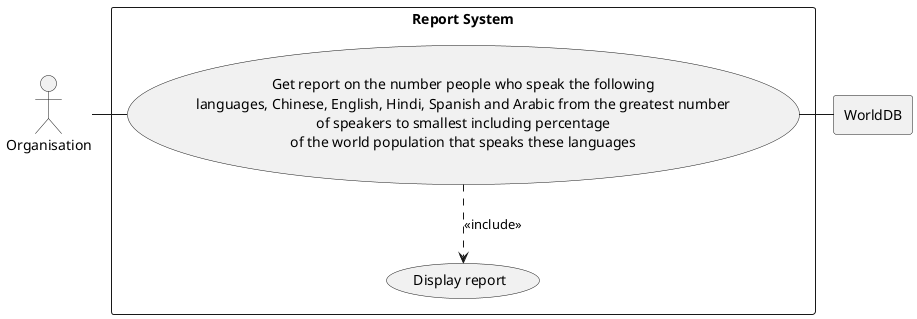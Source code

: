 @startuml

actor Org as "Organisation"

rectangle WorldDB

rectangle "Report System" {
    usecase UC1 as "Get report on the number people who speak the following
    languages, Chinese, English, Hindi, Spanish and Arabic from the greatest number
    of speakers to smallest including percentage
    of the world population that speaks these languages"

    usecase UCa as "Display report"

    Org - UC1
    UC1 ..> UCa : <<include>>
    UC1 - WorldDB
}

@enduml